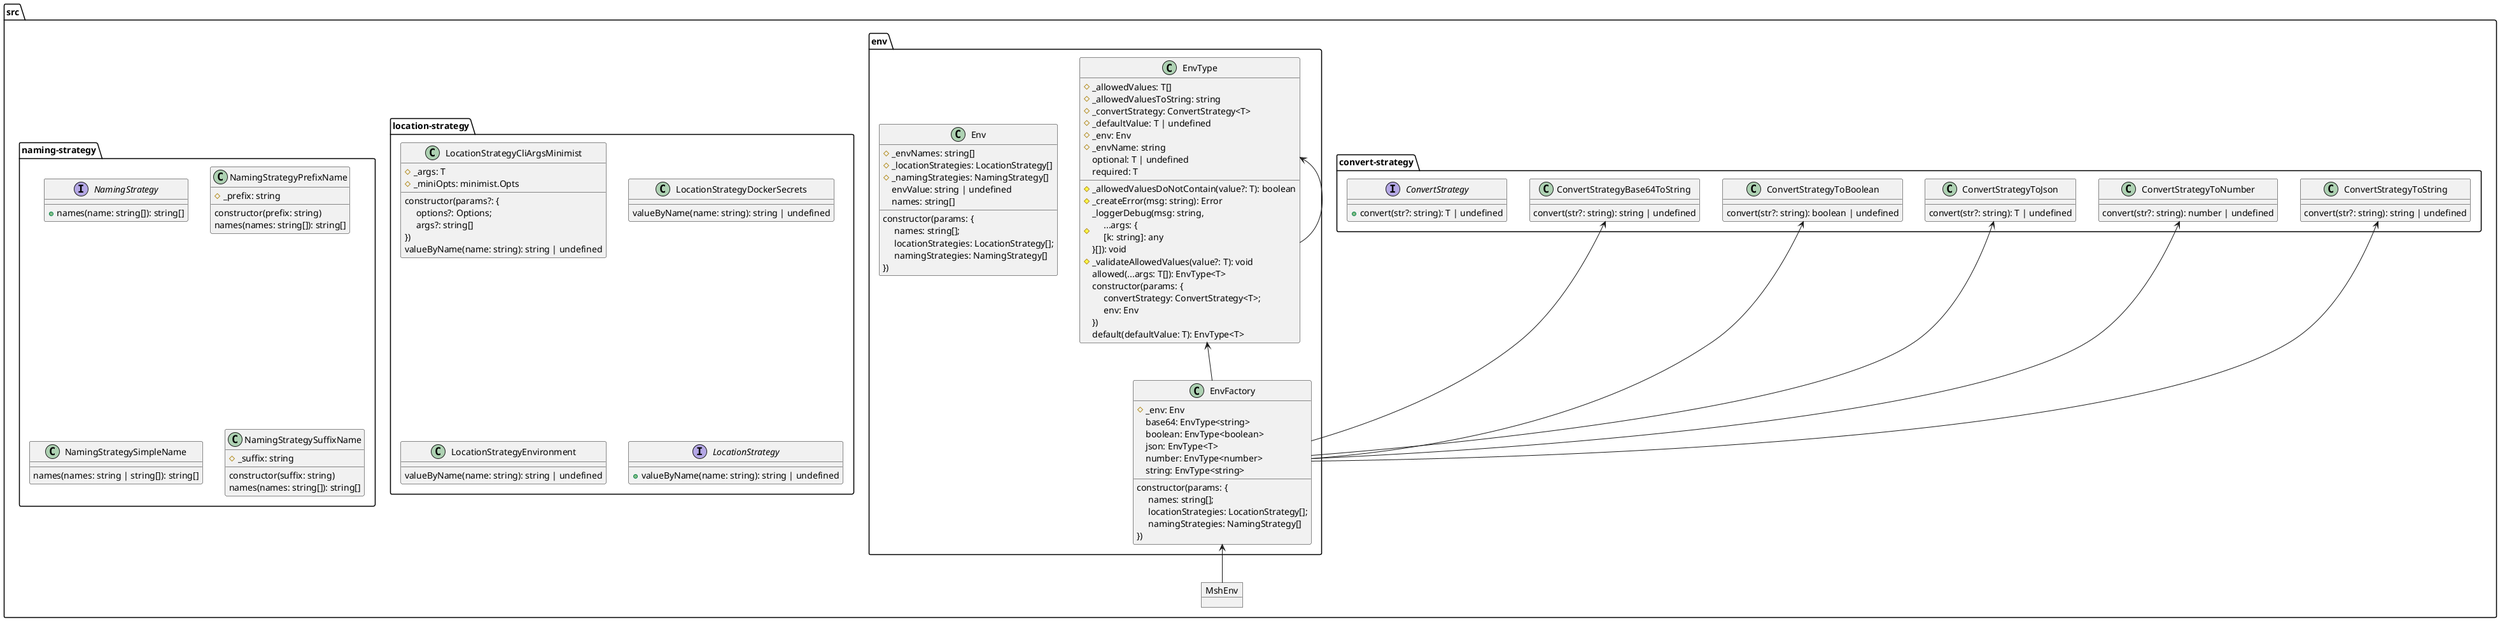 @startuml
    folder "src" as src_b874d07 {
      object "MshEnv" as msh_env_b1c29247 {
      }
      folder "convert-strategy" as convert_strategy_42693489 {
        class "ConvertStrategyBase64ToString" as convert_strategy_base64_to_string_1a7fae76 {
          convert(str?: string): string | undefined
        }
        interface "ConvertStrategy" as convert_strategy_5952dd71 {
          + convert(str?: string): T | undefined
        }
        class "ConvertStrategyToBoolean" as convert_strategy_to_boolean_b5f6361d {
          convert(str?: string): boolean | undefined
        }
        class "ConvertStrategyToJson" as convert_strategy_to_json_3a59481 {
          convert(str?: string): T | undefined
        }
        class "ConvertStrategyToNumber" as convert_strategy_to_number_5542359a {
          convert(str?: string): number | undefined
        }
        class "ConvertStrategyToString" as convert_strategy_to_string_8b9651ec {
          convert(str?: string): string | undefined
        }
      }
      folder "env" as env_339e04b5 {
        class "EnvFactory" as env_factory_3969ec87 {
          # _env: Env
          base64: EnvType<string>
          boolean: EnvType<boolean>
          constructor(params: {\n     names: string[];\n     locationStrategies: LocationStrategy[];\n     namingStrategies: NamingStrategy[] \n})
          json: EnvType<T>
          number: EnvType<number>
          string: EnvType<string>
        }
        class "Env" as env_1c6f07cd {
          # _envNames: string[]
          # _locationStrategies: LocationStrategy[]
          # _namingStrategies: NamingStrategy[]
          constructor(params: {\n     names: string[];\n     locationStrategies: LocationStrategy[];\n     namingStrategies: NamingStrategy[] \n})
          envValue: string | undefined
          names: string[]
        }
        class "EnvType" as env_type_b658b1cb {
          # _allowedValues: T[]
          # _allowedValuesDoNotContain(value?: T): boolean
          # _allowedValuesToString: string
          # _convertStrategy: ConvertStrategy<T>
          # _createError(msg: string): Error
          # _defaultValue: T | undefined
          # _env: Env
          # _envName: string
          # _loggerDebug(msg: string,\n     ...args: {\n     [k: string]: any \n}[]): void
          # _validateAllowedValues(value?: T): void
          allowed(...args: T[]): EnvType<T>
          constructor(params: {\n     convertStrategy: ConvertStrategy<T>;\n     env: Env \n})
          default(defaultValue: T): EnvType<T>
          optional: T | undefined
          required: T
        }
      }
      folder "location-strategy" as location_strategy_afd28503 {
        class "LocationStrategyCliArgsMinimist" as location_strategy_cli_args_minimist_d9ad8ea4 {
          # _args: T
          # _miniOpts: minimist.Opts
          constructor(params?: {\n     options?: Options;\n     args?: string[] \n})
          valueByName(name: string): string | undefined
        }
        class "LocationStrategyDockerSecrets" as location_strategy_docker_secrets_aadf16f9 {
          valueByName(name: string): string | undefined
        }
        class "LocationStrategyEnvironment" as location_strategy_environment_114d0f30 {
          valueByName(name: string): string | undefined
        }
        interface "LocationStrategy" as location_strategy_347a72bb {
          + valueByName(name: string): string | undefined
        }
      }
      folder "naming-strategy" as naming_strategy_797f00dc {
        interface "NamingStrategy" as naming_strategy_1f64e9e4 {
          + names(name: string[]): string[]
        }
        class "NamingStrategyPrefixName" as naming_strategy_prefix_name_7ee8fa60 {
          # _prefix: string
          constructor(prefix: string)
          names(names: string[]): string[]
        }
        class "NamingStrategySimpleName" as naming_strategy_simple_name_c1354e3e {
          names(names: string | string[]): string[]
        }
        class "NamingStrategySuffixName" as naming_strategy_suffix_name_eca33007 {
          # _suffix: string
          constructor(suffix: string)
          names(names: string[]): string[]
        }
      }
    }
  env_factory_3969ec87 -up-> convert_strategy_base64_to_string_1a7fae76
  env_factory_3969ec87 -up-> convert_strategy_to_boolean_b5f6361d
  env_factory_3969ec87 -up-> convert_strategy_to_json_3a59481
  env_factory_3969ec87 -up-> convert_strategy_to_number_5542359a
  env_factory_3969ec87 -up-> convert_strategy_to_string_8b9651ec
  env_factory_3969ec87 -up-> env_type_b658b1cb
  env_type_b658b1cb -up-> env_type_b658b1cb
  msh_env_b1c29247 -up-> env_factory_3969ec87
@enduml